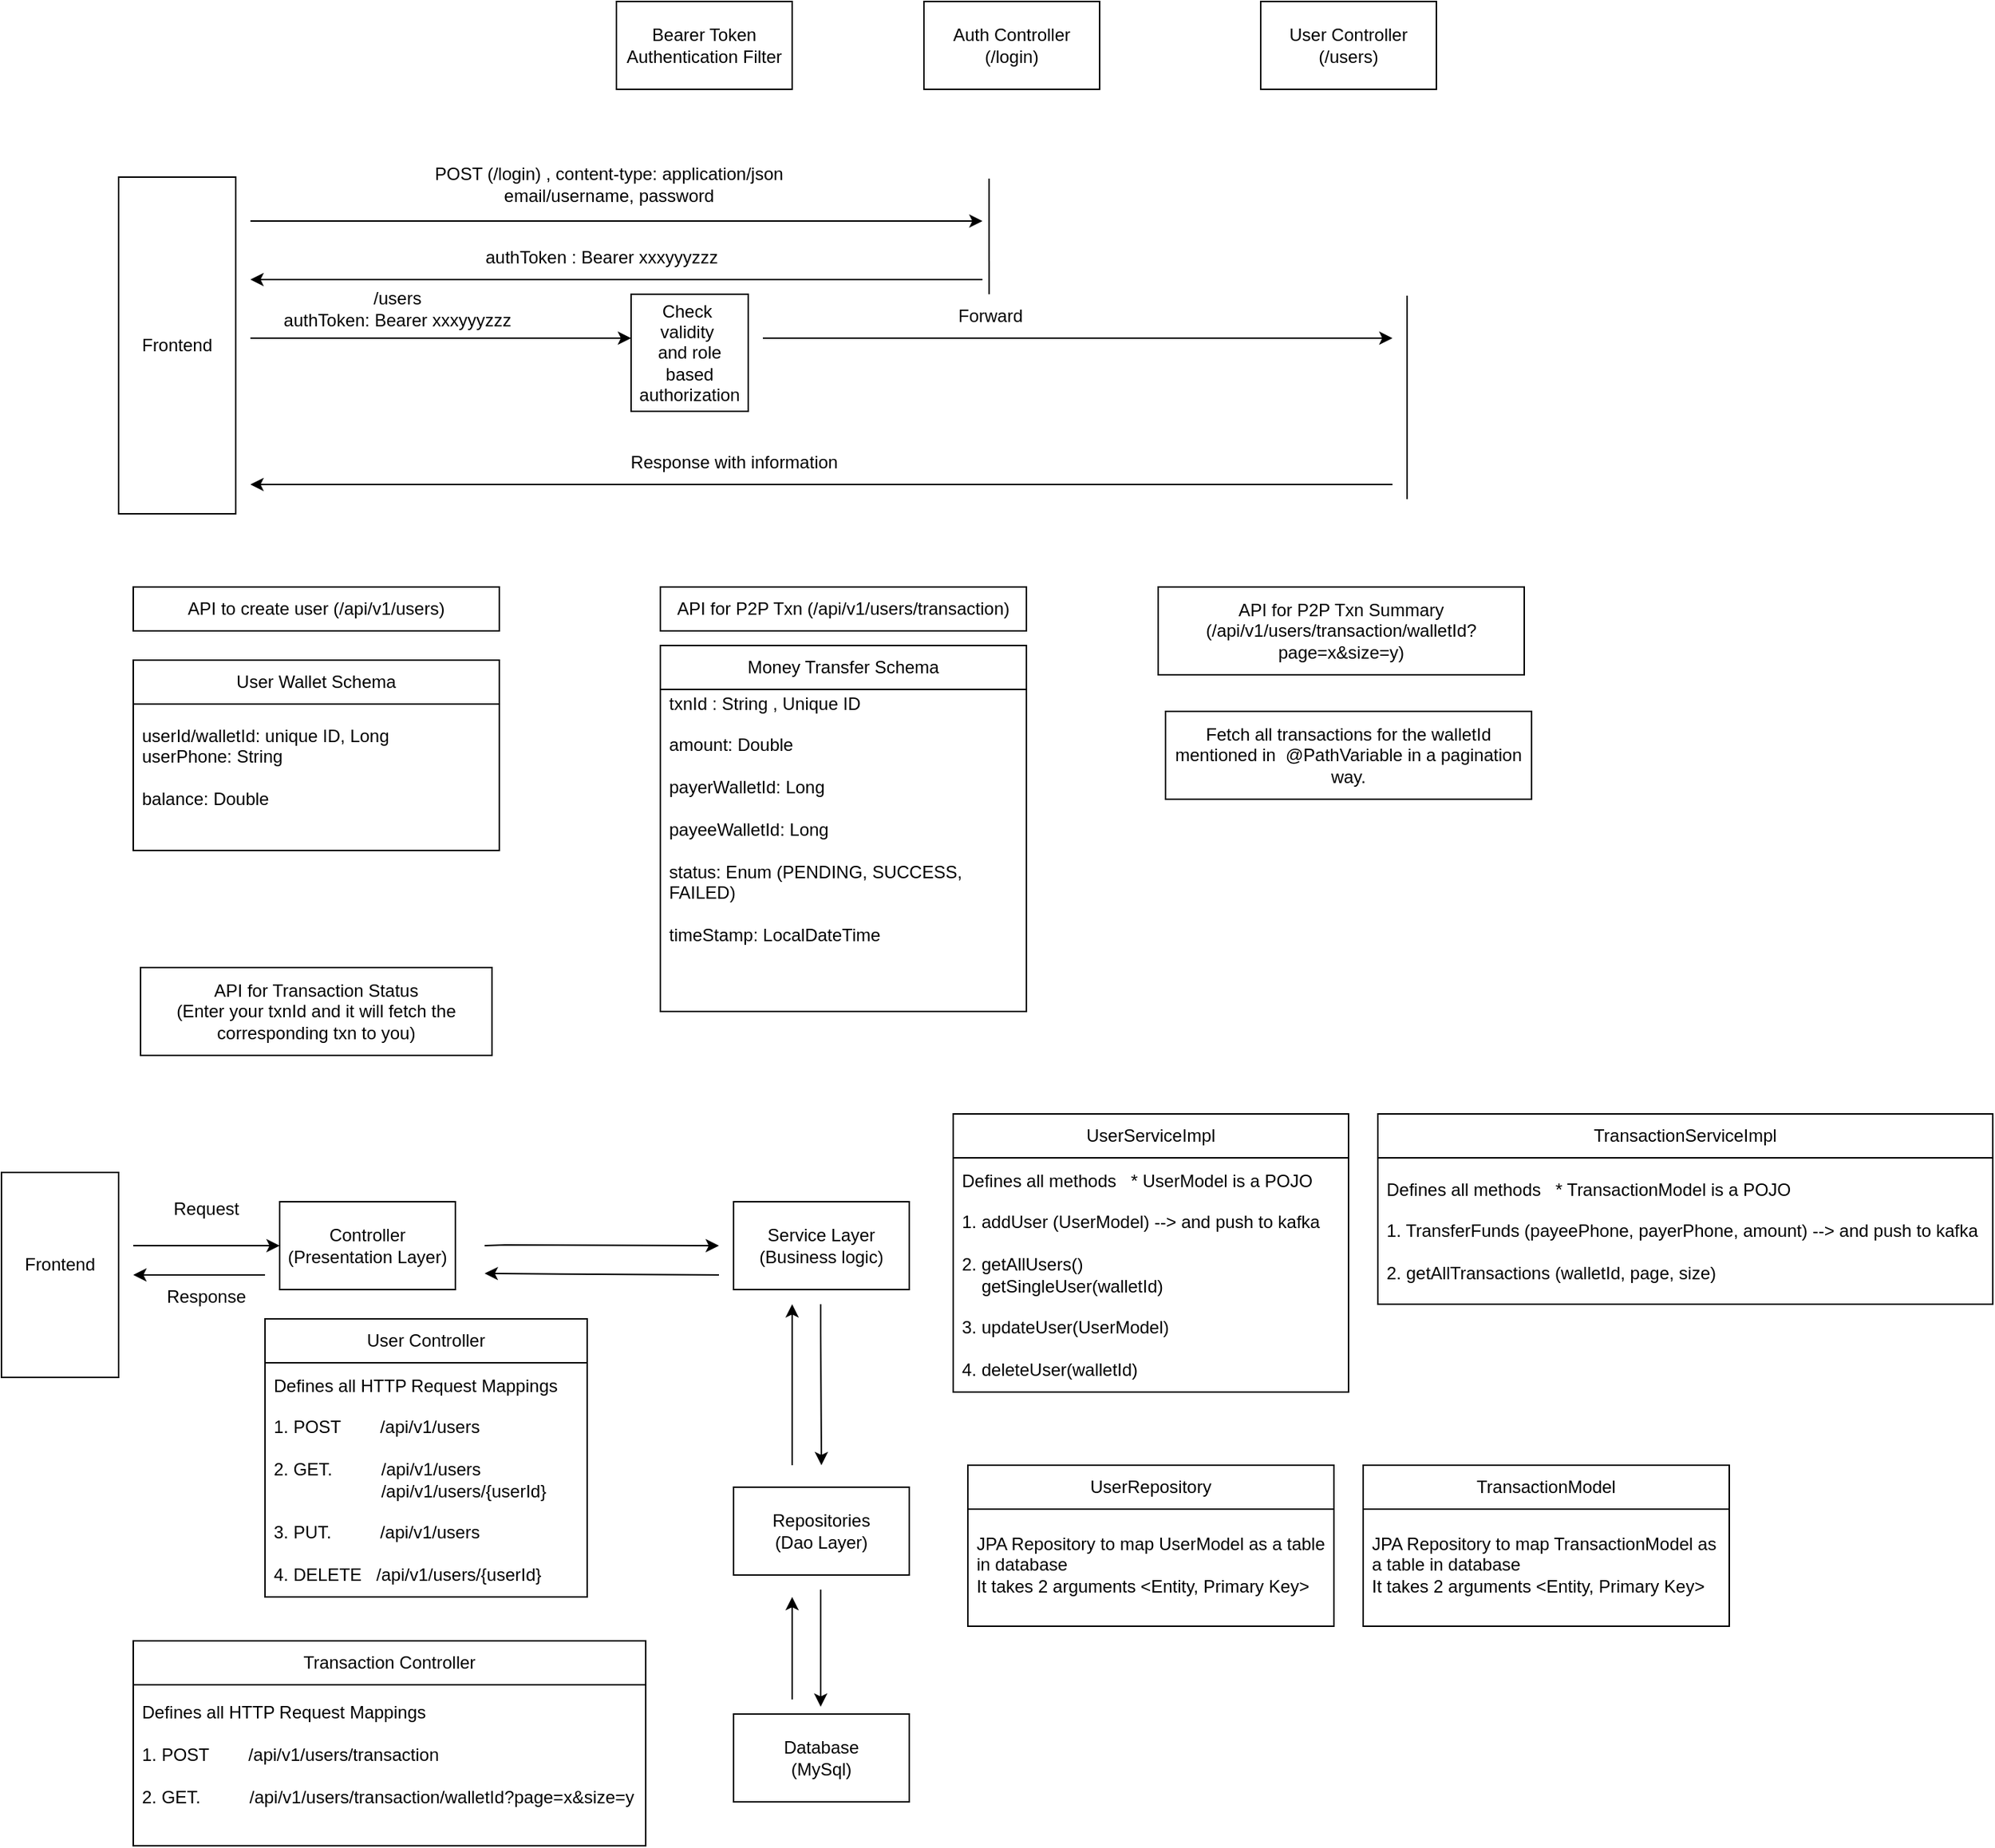 <mxfile version="26.0.10">
  <diagram name="Page-1" id="4kRVjV26f8ICk5dHGKJP">
    <mxGraphModel grid="1" page="1" gridSize="10" guides="1" tooltips="1" connect="1" arrows="1" fold="1" pageScale="1" pageWidth="827" pageHeight="1169" math="0" shadow="0">
      <root>
        <mxCell id="0" />
        <mxCell id="1" parent="0" />
        <mxCell id="rJJKrIxKB9NaMxkDg09q-2" value="User Wallet Schema" style="swimlane;fontStyle=0;childLayout=stackLayout;horizontal=1;startSize=30;horizontalStack=0;resizeParent=1;resizeParentMax=0;resizeLast=0;collapsible=1;marginBottom=0;whiteSpace=wrap;html=1;" vertex="1" parent="1">
          <mxGeometry x="-700" y="530" width="250" height="130" as="geometry" />
        </mxCell>
        <mxCell id="rJJKrIxKB9NaMxkDg09q-3" value="userId/walletId: unique ID, Long&lt;div&gt;&lt;div&gt;userPhone: String&lt;/div&gt;&lt;div&gt;&lt;br&gt;&lt;/div&gt;&lt;div&gt;balance: Double&lt;/div&gt;&lt;div&gt;&lt;br&gt;&lt;/div&gt;&lt;/div&gt;" style="text;strokeColor=none;fillColor=none;align=left;verticalAlign=middle;spacingLeft=4;spacingRight=4;overflow=hidden;points=[[0,0.5],[1,0.5]];portConstraint=eastwest;rotatable=0;whiteSpace=wrap;html=1;" vertex="1" parent="rJJKrIxKB9NaMxkDg09q-2">
          <mxGeometry y="30" width="250" height="100" as="geometry" />
        </mxCell>
        <mxCell id="rJJKrIxKB9NaMxkDg09q-7" value="Money Transfer Schema" style="swimlane;fontStyle=0;childLayout=stackLayout;horizontal=1;startSize=30;horizontalStack=0;resizeParent=1;resizeParentMax=0;resizeLast=0;collapsible=1;marginBottom=0;whiteSpace=wrap;html=1;" vertex="1" parent="1">
          <mxGeometry x="-340" y="520" width="250" height="250" as="geometry" />
        </mxCell>
        <mxCell id="rJJKrIxKB9NaMxkDg09q-8" value="txnId : String , Unique ID&lt;div&gt;&lt;br&gt;&lt;/div&gt;&lt;div&gt;amount: Double&lt;br&gt;&lt;div&gt;&lt;br&gt;&lt;/div&gt;&lt;div&gt;payerWalletId: Long&lt;/div&gt;&lt;div&gt;&lt;br&gt;&lt;/div&gt;&lt;div&gt;payeeWalletId: Long&lt;/div&gt;&lt;div&gt;&lt;br&gt;&lt;/div&gt;&lt;div&gt;status: Enum (PENDING, SUCCESS, FAILED)&lt;/div&gt;&lt;div&gt;&lt;br&gt;&lt;/div&gt;&lt;div&gt;timeStamp: LocalDateTime&lt;/div&gt;&lt;div&gt;&lt;br&gt;&lt;/div&gt;&lt;div&gt;&lt;br&gt;&lt;/div&gt;&lt;div&gt;&lt;br&gt;&lt;/div&gt;&lt;/div&gt;" style="text;strokeColor=none;fillColor=none;align=left;verticalAlign=middle;spacingLeft=4;spacingRight=4;overflow=hidden;points=[[0,0.5],[1,0.5]];portConstraint=eastwest;rotatable=0;whiteSpace=wrap;html=1;" vertex="1" parent="rJJKrIxKB9NaMxkDg09q-7">
          <mxGeometry y="30" width="250" height="220" as="geometry" />
        </mxCell>
        <mxCell id="rJJKrIxKB9NaMxkDg09q-9" value="API to create user (/api/v1/users)" style="rounded=0;whiteSpace=wrap;html=1;" vertex="1" parent="1">
          <mxGeometry x="-700" y="480" width="250" height="30" as="geometry" />
        </mxCell>
        <mxCell id="rJJKrIxKB9NaMxkDg09q-10" value="API for P2P Txn (/api/v1/users/transaction)" style="rounded=0;whiteSpace=wrap;html=1;" vertex="1" parent="1">
          <mxGeometry x="-340" y="480" width="250" height="30" as="geometry" />
        </mxCell>
        <mxCell id="rJJKrIxKB9NaMxkDg09q-14" value="API for Transaction Status&lt;div&gt;(Enter your txnId and it will fetch the corresponding txn to you)&lt;/div&gt;" style="rounded=0;whiteSpace=wrap;html=1;" vertex="1" parent="1">
          <mxGeometry x="-695" y="740" width="240" height="60" as="geometry" />
        </mxCell>
        <mxCell id="rJJKrIxKB9NaMxkDg09q-23" value="Frontend" style="rounded=0;whiteSpace=wrap;html=1;" vertex="1" parent="1">
          <mxGeometry x="-710" y="200" width="80" height="230" as="geometry" />
        </mxCell>
        <mxCell id="rJJKrIxKB9NaMxkDg09q-24" value="" style="endArrow=classic;html=1;rounded=0;" edge="1" parent="1">
          <mxGeometry width="50" height="50" relative="1" as="geometry">
            <mxPoint x="-620" y="230" as="sourcePoint" />
            <mxPoint x="-120" y="230" as="targetPoint" />
          </mxGeometry>
        </mxCell>
        <mxCell id="rJJKrIxKB9NaMxkDg09q-25" value="Bearer Token&lt;br&gt;&lt;div&gt;Authentication Filter&lt;/div&gt;" style="rounded=0;whiteSpace=wrap;html=1;" vertex="1" parent="1">
          <mxGeometry x="-370" y="80" width="120" height="60" as="geometry" />
        </mxCell>
        <mxCell id="rJJKrIxKB9NaMxkDg09q-26" value="User Controller&lt;div&gt;(/users)&lt;/div&gt;" style="rounded=0;whiteSpace=wrap;html=1;" vertex="1" parent="1">
          <mxGeometry x="70" y="80" width="120" height="60" as="geometry" />
        </mxCell>
        <mxCell id="rJJKrIxKB9NaMxkDg09q-27" value="Auth Controller&lt;div&gt;(/login)&lt;/div&gt;" style="rounded=0;whiteSpace=wrap;html=1;" vertex="1" parent="1">
          <mxGeometry x="-160" y="80" width="120" height="60" as="geometry" />
        </mxCell>
        <mxCell id="rJJKrIxKB9NaMxkDg09q-28" value="POST (/login) , content-type: application/json&lt;div&gt;email/username, password&lt;/div&gt;" style="text;html=1;align=center;verticalAlign=middle;whiteSpace=wrap;rounded=0;" vertex="1" parent="1">
          <mxGeometry x="-540" y="190" width="330" height="30" as="geometry" />
        </mxCell>
        <mxCell id="rJJKrIxKB9NaMxkDg09q-29" value="" style="endArrow=classic;html=1;rounded=0;" edge="1" parent="1">
          <mxGeometry width="50" height="50" relative="1" as="geometry">
            <mxPoint x="-120" y="270" as="sourcePoint" />
            <mxPoint x="-620" y="270" as="targetPoint" />
          </mxGeometry>
        </mxCell>
        <mxCell id="rJJKrIxKB9NaMxkDg09q-30" value="authToken : Bearer xxxyyyzzz" style="text;html=1;align=center;verticalAlign=middle;whiteSpace=wrap;rounded=0;" vertex="1" parent="1">
          <mxGeometry x="-480" y="240" width="200" height="30" as="geometry" />
        </mxCell>
        <mxCell id="rJJKrIxKB9NaMxkDg09q-32" value="" style="endArrow=classic;html=1;rounded=0;" edge="1" parent="1">
          <mxGeometry width="50" height="50" relative="1" as="geometry">
            <mxPoint x="-620" y="310" as="sourcePoint" />
            <mxPoint x="-360" y="310" as="targetPoint" />
          </mxGeometry>
        </mxCell>
        <mxCell id="rJJKrIxKB9NaMxkDg09q-33" value="/users&lt;div&gt;authToken: Bearer xxxyyyzzz&lt;/div&gt;" style="text;html=1;align=center;verticalAlign=middle;resizable=0;points=[];autosize=1;strokeColor=none;fillColor=none;" vertex="1" parent="1">
          <mxGeometry x="-610" y="270" width="180" height="40" as="geometry" />
        </mxCell>
        <mxCell id="rJJKrIxKB9NaMxkDg09q-34" value="Check&amp;nbsp;&lt;div&gt;validity&amp;nbsp;&lt;/div&gt;&lt;div&gt;and role based authorization&lt;/div&gt;" style="rounded=0;whiteSpace=wrap;html=1;" vertex="1" parent="1">
          <mxGeometry x="-360" y="280" width="80" height="80" as="geometry" />
        </mxCell>
        <mxCell id="rJJKrIxKB9NaMxkDg09q-36" value="" style="endArrow=classic;html=1;rounded=0;" edge="1" parent="1">
          <mxGeometry width="50" height="50" relative="1" as="geometry">
            <mxPoint x="-270" y="310" as="sourcePoint" />
            <mxPoint x="160" y="310" as="targetPoint" />
          </mxGeometry>
        </mxCell>
        <mxCell id="rJJKrIxKB9NaMxkDg09q-37" value="Forward" style="text;html=1;align=center;verticalAlign=middle;resizable=0;points=[];autosize=1;strokeColor=none;fillColor=none;" vertex="1" parent="1">
          <mxGeometry x="-150" y="280" width="70" height="30" as="geometry" />
        </mxCell>
        <mxCell id="rJJKrIxKB9NaMxkDg09q-38" value="" style="endArrow=classic;html=1;rounded=0;" edge="1" parent="1">
          <mxGeometry width="50" height="50" relative="1" as="geometry">
            <mxPoint x="160" y="410" as="sourcePoint" />
            <mxPoint x="-620" y="410" as="targetPoint" />
          </mxGeometry>
        </mxCell>
        <mxCell id="rJJKrIxKB9NaMxkDg09q-39" value="Response with information" style="text;html=1;align=center;verticalAlign=middle;resizable=0;points=[];autosize=1;strokeColor=none;fillColor=none;" vertex="1" parent="1">
          <mxGeometry x="-370" y="380" width="160" height="30" as="geometry" />
        </mxCell>
        <mxCell id="rJJKrIxKB9NaMxkDg09q-40" value="" style="endArrow=none;html=1;rounded=0;exitX=0.429;exitY=-0.033;exitDx=0;exitDy=0;exitPerimeter=0;" edge="1" parent="1">
          <mxGeometry width="50" height="50" relative="1" as="geometry">
            <mxPoint x="-115.47" y="280" as="sourcePoint" />
            <mxPoint x="-115.5" y="200.99" as="targetPoint" />
          </mxGeometry>
        </mxCell>
        <mxCell id="rJJKrIxKB9NaMxkDg09q-41" value="" style="endArrow=none;html=1;rounded=0;" edge="1" parent="1">
          <mxGeometry width="50" height="50" relative="1" as="geometry">
            <mxPoint x="170" y="420" as="sourcePoint" />
            <mxPoint x="170" y="280.99" as="targetPoint" />
          </mxGeometry>
        </mxCell>
        <mxCell id="rJJKrIxKB9NaMxkDg09q-42" value="API for P2P Txn Summary (/api/v1/users/transaction/walletId?page=x&amp;amp;size=y)" style="rounded=0;whiteSpace=wrap;html=1;" vertex="1" parent="1">
          <mxGeometry y="480" width="250" height="60" as="geometry" />
        </mxCell>
        <mxCell id="rJJKrIxKB9NaMxkDg09q-43" value="Fetch all transactions for the walletId mentioned in&amp;nbsp; @PathVariable in a pagination way." style="rounded=0;whiteSpace=wrap;html=1;" vertex="1" parent="1">
          <mxGeometry x="5" y="565" width="250" height="60" as="geometry" />
        </mxCell>
        <mxCell id="-2KPoTrqfxy-Z4by80qO-1" value="Frontend&lt;div&gt;&lt;br&gt;&lt;/div&gt;" style="rounded=0;whiteSpace=wrap;html=1;" vertex="1" parent="1">
          <mxGeometry x="-790" y="880" width="80" height="140" as="geometry" />
        </mxCell>
        <mxCell id="-2KPoTrqfxy-Z4by80qO-2" value="" style="endArrow=classic;html=1;rounded=0;" edge="1" parent="1">
          <mxGeometry width="50" height="50" relative="1" as="geometry">
            <mxPoint x="-700" y="930" as="sourcePoint" />
            <mxPoint x="-600" y="930" as="targetPoint" />
            <Array as="points">
              <mxPoint x="-670" y="930" />
            </Array>
          </mxGeometry>
        </mxCell>
        <mxCell id="-2KPoTrqfxy-Z4by80qO-3" value="Controller&lt;div&gt;(Presentation Layer)&lt;/div&gt;" style="rounded=0;whiteSpace=wrap;html=1;" vertex="1" parent="1">
          <mxGeometry x="-600" y="900" width="120" height="60" as="geometry" />
        </mxCell>
        <mxCell id="-2KPoTrqfxy-Z4by80qO-4" value="Service Layer&lt;div&gt;(Business logic)&lt;/div&gt;" style="rounded=0;whiteSpace=wrap;html=1;" vertex="1" parent="1">
          <mxGeometry x="-290" y="900" width="120" height="60" as="geometry" />
        </mxCell>
        <mxCell id="-2KPoTrqfxy-Z4by80qO-5" value="" style="endArrow=classic;html=1;rounded=0;" edge="1" parent="1">
          <mxGeometry width="50" height="50" relative="1" as="geometry">
            <mxPoint x="-460" y="930" as="sourcePoint" />
            <mxPoint x="-300" y="930" as="targetPoint" />
            <Array as="points">
              <mxPoint x="-446" y="929.5" />
            </Array>
          </mxGeometry>
        </mxCell>
        <mxCell id="-2KPoTrqfxy-Z4by80qO-6" value="Repositories&lt;div&gt;(Dao Layer)&lt;/div&gt;" style="rounded=0;whiteSpace=wrap;html=1;" vertex="1" parent="1">
          <mxGeometry x="-290" y="1095" width="120" height="60" as="geometry" />
        </mxCell>
        <mxCell id="-2KPoTrqfxy-Z4by80qO-7" value="" style="endArrow=classic;html=1;rounded=0;" edge="1" parent="1">
          <mxGeometry width="50" height="50" relative="1" as="geometry">
            <mxPoint x="-230.5" y="970" as="sourcePoint" />
            <mxPoint x="-230" y="1080" as="targetPoint" />
            <Array as="points">
              <mxPoint x="-230.5" y="990" />
            </Array>
          </mxGeometry>
        </mxCell>
        <mxCell id="-2KPoTrqfxy-Z4by80qO-8" value="" style="endArrow=classic;html=1;rounded=0;" edge="1" parent="1">
          <mxGeometry width="50" height="50" relative="1" as="geometry">
            <mxPoint x="-230.5" y="1235" as="sourcePoint" />
            <mxPoint x="-230.5" y="1245" as="targetPoint" />
            <Array as="points">
              <mxPoint x="-230.5" y="1165" />
            </Array>
          </mxGeometry>
        </mxCell>
        <mxCell id="-2KPoTrqfxy-Z4by80qO-9" value="User Controller" style="swimlane;fontStyle=0;childLayout=stackLayout;horizontal=1;startSize=30;horizontalStack=0;resizeParent=1;resizeParentMax=0;resizeLast=0;collapsible=1;marginBottom=0;whiteSpace=wrap;html=1;" vertex="1" parent="1">
          <mxGeometry x="-610" y="980" width="220" height="190" as="geometry" />
        </mxCell>
        <mxCell id="-2KPoTrqfxy-Z4by80qO-10" value="Defines all HTTP Request Mappings&lt;div&gt;&lt;br&gt;&lt;div&gt;1. POST&amp;nbsp; &amp;nbsp; &amp;nbsp; &amp;nbsp; /api/v1/users&lt;/div&gt;&lt;div&gt;&lt;br&gt;&lt;/div&gt;&lt;div&gt;2. GET.&amp;nbsp; &amp;nbsp; &amp;nbsp; &amp;nbsp; &amp;nbsp; /api/v1/users&lt;/div&gt;&lt;div&gt;&amp;nbsp; &amp;nbsp; &amp;nbsp; &amp;nbsp; &amp;nbsp; &amp;nbsp; &amp;nbsp; &amp;nbsp; &amp;nbsp; &amp;nbsp; &amp;nbsp; /api/v1/users/{userId}&lt;/div&gt;&lt;div&gt;&lt;br&gt;&lt;/div&gt;&lt;div&gt;3. PUT.&amp;nbsp; &amp;nbsp; &amp;nbsp; &amp;nbsp; &amp;nbsp; /api/v1/users&lt;/div&gt;&lt;div&gt;&lt;br&gt;&lt;/div&gt;&lt;div&gt;4. DELETE&amp;nbsp; &amp;nbsp;/api/v1/users/{userId}&lt;/div&gt;&lt;/div&gt;" style="text;strokeColor=none;fillColor=none;align=left;verticalAlign=middle;spacingLeft=4;spacingRight=4;overflow=hidden;points=[[0,0.5],[1,0.5]];portConstraint=eastwest;rotatable=0;whiteSpace=wrap;html=1;" vertex="1" parent="-2KPoTrqfxy-Z4by80qO-9">
          <mxGeometry y="30" width="220" height="160" as="geometry" />
        </mxCell>
        <mxCell id="-2KPoTrqfxy-Z4by80qO-11" value="UserServiceImpl" style="swimlane;fontStyle=0;childLayout=stackLayout;horizontal=1;startSize=30;horizontalStack=0;resizeParent=1;resizeParentMax=0;resizeLast=0;collapsible=1;marginBottom=0;whiteSpace=wrap;html=1;" vertex="1" parent="1">
          <mxGeometry x="-140" y="840" width="270" height="190" as="geometry" />
        </mxCell>
        <mxCell id="-2KPoTrqfxy-Z4by80qO-12" value="Defines all methods&amp;nbsp; &amp;nbsp;&lt;span style=&quot;background-color: transparent; color: light-dark(rgb(0, 0, 0), rgb(255, 255, 255));&quot;&gt;* UserModel is a POJO&lt;/span&gt;&lt;div&gt;&lt;br&gt;&lt;div&gt;1. addUser (UserModel) --&amp;gt; and push to kafka&amp;nbsp; &amp;nbsp; &amp;nbsp; &amp;nbsp;&lt;/div&gt;&lt;div&gt;2. getAllUsers()&amp;nbsp; &amp;nbsp; &amp;nbsp; &amp;nbsp; &amp;nbsp;&amp;nbsp;&lt;/div&gt;&lt;div&gt;&amp;nbsp; &amp;nbsp; getSingleUser(walletId)&lt;/div&gt;&lt;div&gt;&lt;br&gt;&lt;/div&gt;&lt;div&gt;3. updateUser(UserModel)&amp;nbsp; &amp;nbsp; &amp;nbsp; &amp;nbsp; &amp;nbsp;&amp;nbsp;&lt;/div&gt;&lt;div&gt;&lt;br&gt;&lt;/div&gt;&lt;div&gt;4. deleteUser(walletId)&amp;nbsp;&lt;/div&gt;&lt;/div&gt;" style="text;strokeColor=none;fillColor=none;align=left;verticalAlign=middle;spacingLeft=4;spacingRight=4;overflow=hidden;points=[[0,0.5],[1,0.5]];portConstraint=eastwest;rotatable=0;whiteSpace=wrap;html=1;" vertex="1" parent="-2KPoTrqfxy-Z4by80qO-11">
          <mxGeometry y="30" width="270" height="160" as="geometry" />
        </mxCell>
        <mxCell id="-2KPoTrqfxy-Z4by80qO-13" value="UserRepository" style="swimlane;fontStyle=0;childLayout=stackLayout;horizontal=1;startSize=30;horizontalStack=0;resizeParent=1;resizeParentMax=0;resizeLast=0;collapsible=1;marginBottom=0;whiteSpace=wrap;html=1;" vertex="1" parent="1">
          <mxGeometry x="-130" y="1080" width="250" height="110" as="geometry" />
        </mxCell>
        <mxCell id="-2KPoTrqfxy-Z4by80qO-14" value="&lt;div&gt;&lt;br&gt;&lt;/div&gt;&lt;div&gt;JPA Repository to map UserModel as a table in database&lt;/div&gt;&lt;div&gt;It takes 2 arguments &amp;lt;Entity, Primary Key&amp;gt;&lt;/div&gt;&lt;div&gt;&lt;div&gt;&lt;br&gt;&lt;/div&gt;&lt;div&gt;&lt;br&gt;&lt;/div&gt;&lt;/div&gt;" style="text;strokeColor=none;fillColor=none;align=left;verticalAlign=middle;spacingLeft=4;spacingRight=4;overflow=hidden;points=[[0,0.5],[1,0.5]];portConstraint=eastwest;rotatable=0;whiteSpace=wrap;html=1;" vertex="1" parent="-2KPoTrqfxy-Z4by80qO-13">
          <mxGeometry y="30" width="250" height="80" as="geometry" />
        </mxCell>
        <mxCell id="-2KPoTrqfxy-Z4by80qO-15" value="Request" style="text;html=1;align=center;verticalAlign=middle;whiteSpace=wrap;rounded=0;" vertex="1" parent="1">
          <mxGeometry x="-680" y="890" width="60" height="30" as="geometry" />
        </mxCell>
        <mxCell id="-2KPoTrqfxy-Z4by80qO-16" value="" style="endArrow=classic;html=1;rounded=0;" edge="1" parent="1">
          <mxGeometry width="50" height="50" relative="1" as="geometry">
            <mxPoint x="-610" y="950" as="sourcePoint" />
            <mxPoint x="-700" y="950" as="targetPoint" />
          </mxGeometry>
        </mxCell>
        <mxCell id="-2KPoTrqfxy-Z4by80qO-17" value="Response" style="text;html=1;align=center;verticalAlign=middle;whiteSpace=wrap;rounded=0;" vertex="1" parent="1">
          <mxGeometry x="-680" y="950" width="60" height="30" as="geometry" />
        </mxCell>
        <mxCell id="-2KPoTrqfxy-Z4by80qO-18" value="" style="endArrow=classic;html=1;rounded=0;" edge="1" parent="1">
          <mxGeometry width="50" height="50" relative="1" as="geometry">
            <mxPoint x="-250" y="1240" as="sourcePoint" />
            <mxPoint x="-250" y="1170" as="targetPoint" />
          </mxGeometry>
        </mxCell>
        <mxCell id="-2KPoTrqfxy-Z4by80qO-19" value="" style="endArrow=classic;html=1;rounded=0;" edge="1" parent="1">
          <mxGeometry width="50" height="50" relative="1" as="geometry">
            <mxPoint x="-250" y="1080" as="sourcePoint" />
            <mxPoint x="-250" y="970" as="targetPoint" />
          </mxGeometry>
        </mxCell>
        <mxCell id="-2KPoTrqfxy-Z4by80qO-20" value="" style="endArrow=classic;html=1;rounded=0;" edge="1" parent="1">
          <mxGeometry width="50" height="50" relative="1" as="geometry">
            <mxPoint x="-300" y="950" as="sourcePoint" />
            <mxPoint x="-460" y="949" as="targetPoint" />
          </mxGeometry>
        </mxCell>
        <mxCell id="-2KPoTrqfxy-Z4by80qO-21" value="Database&lt;div&gt;(MySql)&lt;/div&gt;" style="rounded=0;whiteSpace=wrap;html=1;" vertex="1" parent="1">
          <mxGeometry x="-290" y="1250" width="120" height="60" as="geometry" />
        </mxCell>
        <mxCell id="-2KPoTrqfxy-Z4by80qO-43" value="Transaction Controller" style="swimlane;fontStyle=0;childLayout=stackLayout;horizontal=1;startSize=30;horizontalStack=0;resizeParent=1;resizeParentMax=0;resizeLast=0;collapsible=1;marginBottom=0;whiteSpace=wrap;html=1;" vertex="1" parent="1">
          <mxGeometry x="-700" y="1200" width="350" height="140" as="geometry" />
        </mxCell>
        <mxCell id="-2KPoTrqfxy-Z4by80qO-44" value="Defines all HTTP Request Mappings&lt;div&gt;&lt;br&gt;&lt;div&gt;1. POST&amp;nbsp; &amp;nbsp; &amp;nbsp; &amp;nbsp; /api/v1/users/transaction&lt;/div&gt;&lt;div&gt;&lt;br&gt;&lt;/div&gt;&lt;div&gt;2. GET.&amp;nbsp; &amp;nbsp; &amp;nbsp; &amp;nbsp; &amp;nbsp; /api/v1/users/transaction/walletId?page=x&amp;amp;size=y&lt;/div&gt;&lt;div&gt;&amp;nbsp; &amp;nbsp; &amp;nbsp; &amp;nbsp; &amp;nbsp; &amp;nbsp; &amp;nbsp; &amp;nbsp; &amp;nbsp; &amp;nbsp; &amp;nbsp;&amp;nbsp;&lt;/div&gt;&lt;/div&gt;" style="text;strokeColor=none;fillColor=none;align=left;verticalAlign=middle;spacingLeft=4;spacingRight=4;overflow=hidden;points=[[0,0.5],[1,0.5]];portConstraint=eastwest;rotatable=0;whiteSpace=wrap;html=1;" vertex="1" parent="-2KPoTrqfxy-Z4by80qO-43">
          <mxGeometry y="30" width="350" height="110" as="geometry" />
        </mxCell>
        <mxCell id="-2KPoTrqfxy-Z4by80qO-45" value="TransactionServiceImpl" style="swimlane;fontStyle=0;childLayout=stackLayout;horizontal=1;startSize=30;horizontalStack=0;resizeParent=1;resizeParentMax=0;resizeLast=0;collapsible=1;marginBottom=0;whiteSpace=wrap;html=1;" vertex="1" parent="1">
          <mxGeometry x="150" y="840" width="420" height="130" as="geometry" />
        </mxCell>
        <mxCell id="-2KPoTrqfxy-Z4by80qO-46" value="Defines all methods&amp;nbsp; &amp;nbsp;&lt;span style=&quot;background-color: transparent; color: light-dark(rgb(0, 0, 0), rgb(255, 255, 255));&quot;&gt;* TransactionModel is a POJO&lt;/span&gt;&lt;div&gt;&lt;br&gt;&lt;div&gt;1. TransferFunds (payeePhone, payerPhone, amount) --&amp;gt; and push to kafka&amp;nbsp; &amp;nbsp; &amp;nbsp;&amp;nbsp;&lt;/div&gt;&lt;div&gt;2. getAllTransactions (walletId, page, size)&lt;/div&gt;&lt;/div&gt;" style="text;strokeColor=none;fillColor=none;align=left;verticalAlign=middle;spacingLeft=4;spacingRight=4;overflow=hidden;points=[[0,0.5],[1,0.5]];portConstraint=eastwest;rotatable=0;whiteSpace=wrap;html=1;" vertex="1" parent="-2KPoTrqfxy-Z4by80qO-45">
          <mxGeometry y="30" width="420" height="100" as="geometry" />
        </mxCell>
        <mxCell id="-2KPoTrqfxy-Z4by80qO-47" value="TransactionModel" style="swimlane;fontStyle=0;childLayout=stackLayout;horizontal=1;startSize=30;horizontalStack=0;resizeParent=1;resizeParentMax=0;resizeLast=0;collapsible=1;marginBottom=0;whiteSpace=wrap;html=1;" vertex="1" parent="1">
          <mxGeometry x="140" y="1080" width="250" height="110" as="geometry" />
        </mxCell>
        <mxCell id="-2KPoTrqfxy-Z4by80qO-48" value="&lt;div&gt;&lt;br&gt;&lt;/div&gt;&lt;div&gt;JPA Repository to map TransactionModel as a table in database&lt;/div&gt;&lt;div&gt;It takes 2 arguments &amp;lt;Entity, Primary Key&amp;gt;&lt;/div&gt;&lt;div&gt;&lt;div&gt;&lt;br&gt;&lt;/div&gt;&lt;div&gt;&lt;br&gt;&lt;/div&gt;&lt;/div&gt;" style="text;strokeColor=none;fillColor=none;align=left;verticalAlign=middle;spacingLeft=4;spacingRight=4;overflow=hidden;points=[[0,0.5],[1,0.5]];portConstraint=eastwest;rotatable=0;whiteSpace=wrap;html=1;" vertex="1" parent="-2KPoTrqfxy-Z4by80qO-47">
          <mxGeometry y="30" width="250" height="80" as="geometry" />
        </mxCell>
      </root>
    </mxGraphModel>
  </diagram>
</mxfile>
